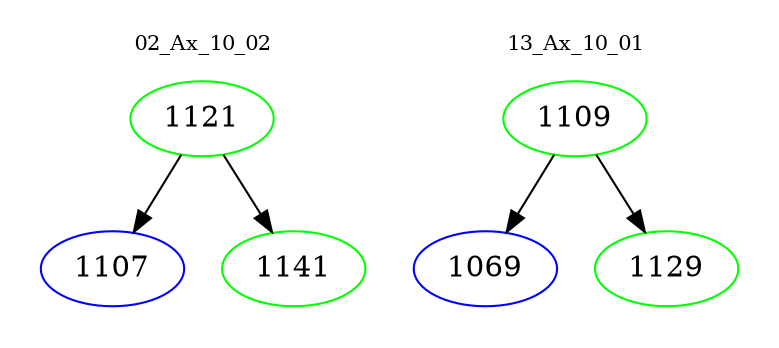 digraph{
subgraph cluster_0 {
color = white
label = "02_Ax_10_02";
fontsize=10;
T0_1121 [label="1121", color="green"]
T0_1121 -> T0_1107 [color="black"]
T0_1107 [label="1107", color="blue"]
T0_1121 -> T0_1141 [color="black"]
T0_1141 [label="1141", color="green"]
}
subgraph cluster_1 {
color = white
label = "13_Ax_10_01";
fontsize=10;
T1_1109 [label="1109", color="green"]
T1_1109 -> T1_1069 [color="black"]
T1_1069 [label="1069", color="blue"]
T1_1109 -> T1_1129 [color="black"]
T1_1129 [label="1129", color="green"]
}
}
